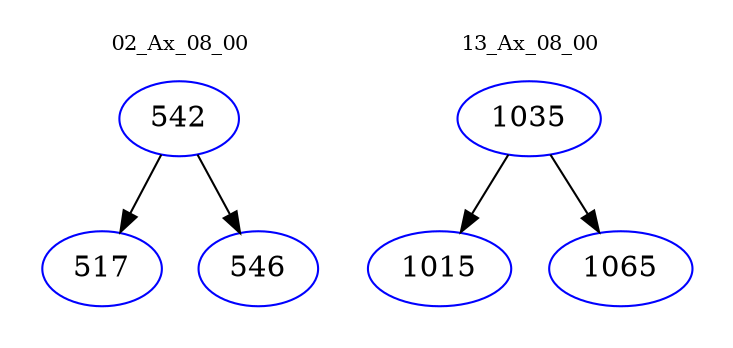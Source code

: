 digraph{
subgraph cluster_0 {
color = white
label = "02_Ax_08_00";
fontsize=10;
T0_542 [label="542", color="blue"]
T0_542 -> T0_517 [color="black"]
T0_517 [label="517", color="blue"]
T0_542 -> T0_546 [color="black"]
T0_546 [label="546", color="blue"]
}
subgraph cluster_1 {
color = white
label = "13_Ax_08_00";
fontsize=10;
T1_1035 [label="1035", color="blue"]
T1_1035 -> T1_1015 [color="black"]
T1_1015 [label="1015", color="blue"]
T1_1035 -> T1_1065 [color="black"]
T1_1065 [label="1065", color="blue"]
}
}
